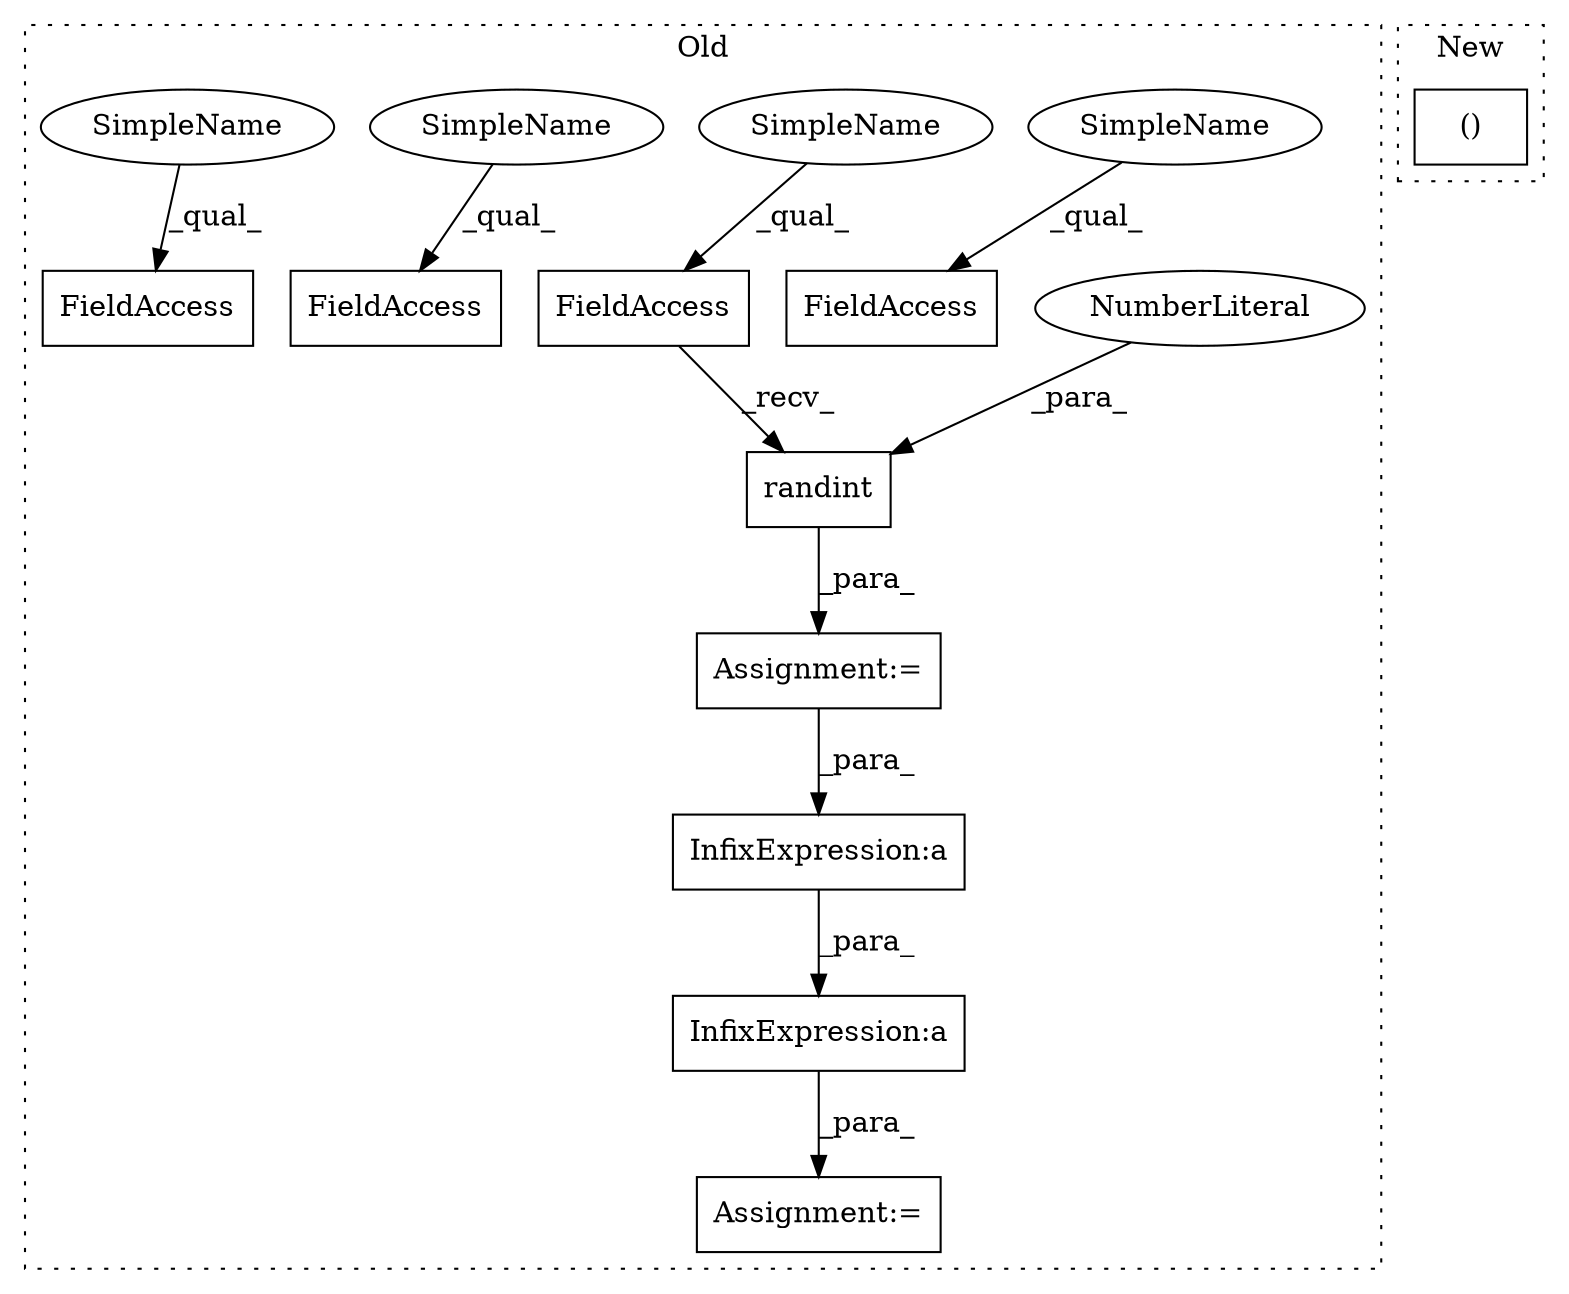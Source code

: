 digraph G {
subgraph cluster0 {
1 [label="randint" a="32" s="2302,2313" l="8,1" shape="box"];
3 [label="NumberLiteral" a="34" s="2310" l="1" shape="ellipse"];
4 [label="Assignment:=" a="7" s="2391" l="1" shape="box"];
5 [label="FieldAccess" a="22" s="2289" l="12" shape="box"];
6 [label="FieldAccess" a="22" s="2359" l="12" shape="box"];
7 [label="Assignment:=" a="7" s="2288" l="1" shape="box"];
8 [label="FieldAccess" a="22" s="2393" l="12" shape="box"];
9 [label="FieldAccess" a="22" s="2322" l="12" shape="box"];
10 [label="InfixExpression:a" a="27" s="2435" l="3" shape="box"];
11 [label="InfixExpression:a" a="27" s="2456" l="3" shape="box"];
12 [label="SimpleName" a="42" s="2359" l="5" shape="ellipse"];
13 [label="SimpleName" a="42" s="2289" l="5" shape="ellipse"];
14 [label="SimpleName" a="42" s="2322" l="5" shape="ellipse"];
15 [label="SimpleName" a="42" s="2393" l="5" shape="ellipse"];
label = "Old";
style="dotted";
}
subgraph cluster1 {
2 [label="()" a="106" s="2118" l="44" shape="box"];
label = "New";
style="dotted";
}
1 -> 7 [label="_para_"];
3 -> 1 [label="_para_"];
5 -> 1 [label="_recv_"];
7 -> 11 [label="_para_"];
10 -> 4 [label="_para_"];
11 -> 10 [label="_para_"];
12 -> 6 [label="_qual_"];
13 -> 5 [label="_qual_"];
14 -> 9 [label="_qual_"];
15 -> 8 [label="_qual_"];
}